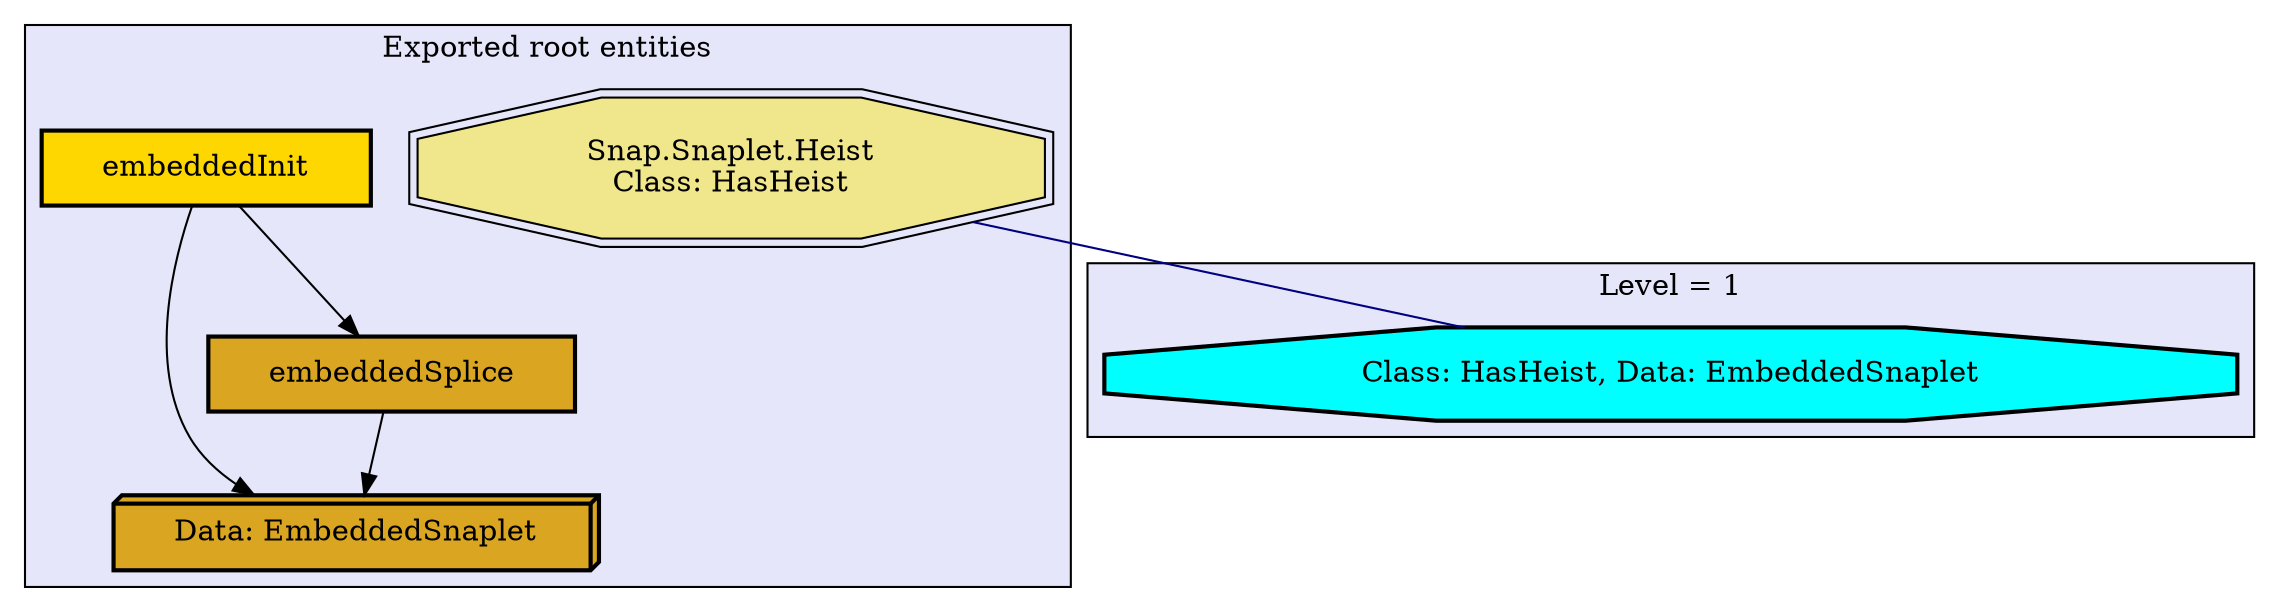 digraph "Levels within Blackbox.EmbeddedSnaplet" {
    node [margin="0.4,0.1"
         ,style=filled];
    subgraph cluster_0 {
        graph [label="Exported root entities"
              ,style=filled
              ,fillcolor=lavender];
        1 [label="Data: EmbeddedSnaplet"
          ,shape=box3d
          ,fillcolor=goldenrod
          ,style="filled,bold"];
        4 [label=embeddedInit
          ,shape=box
          ,fillcolor=gold
          ,style="filled,bold"];
        5 [label=embeddedSplice
          ,shape=box
          ,fillcolor=goldenrod
          ,style="filled,bold"];
        7 [label="Snap.Snaplet.Heist\nClass: HasHeist"
          ,shape=doubleoctagon
          ,fillcolor=khaki
          ,style="filled,solid"];
    }
    subgraph cluster_1 {
        graph [label="Level = 1"
              ,style=filled
              ,fillcolor=lavender];
        6 [label="Class: HasHeist, Data: EmbeddedSnaplet"
          ,shape=octagon
          ,fillcolor=cyan
          ,style="filled,bold"];
    }
    4 -> 1 [penwidth=1,color=black];
    4 -> 5 [penwidth=1,color=black];
    5 -> 1 [penwidth=1,color=black];
    7 -> 6 [penwidth=1
           ,color=navy
           ,dir=none];
}
